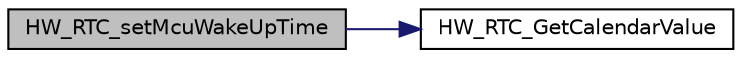 digraph "HW_RTC_setMcuWakeUpTime"
{
  edge [fontname="Helvetica",fontsize="10",labelfontname="Helvetica",labelfontsize="10"];
  node [fontname="Helvetica",fontsize="10",shape=record];
  rankdir="LR";
  Node454 [label="HW_RTC_setMcuWakeUpTime",height=0.2,width=0.4,color="black", fillcolor="grey75", style="filled", fontcolor="black"];
  Node454 -> Node455 [color="midnightblue",fontsize="10",style="solid",fontname="Helvetica"];
  Node455 [label="HW_RTC_GetCalendarValue",height=0.2,width=0.4,color="black", fillcolor="white", style="filled",URL="$group___lory_s_d_k___r_t_c___functions.html#gaf81b8dc866a5c7b125355b55e3953387",tooltip="get current time from calendar in ticks "];
}
